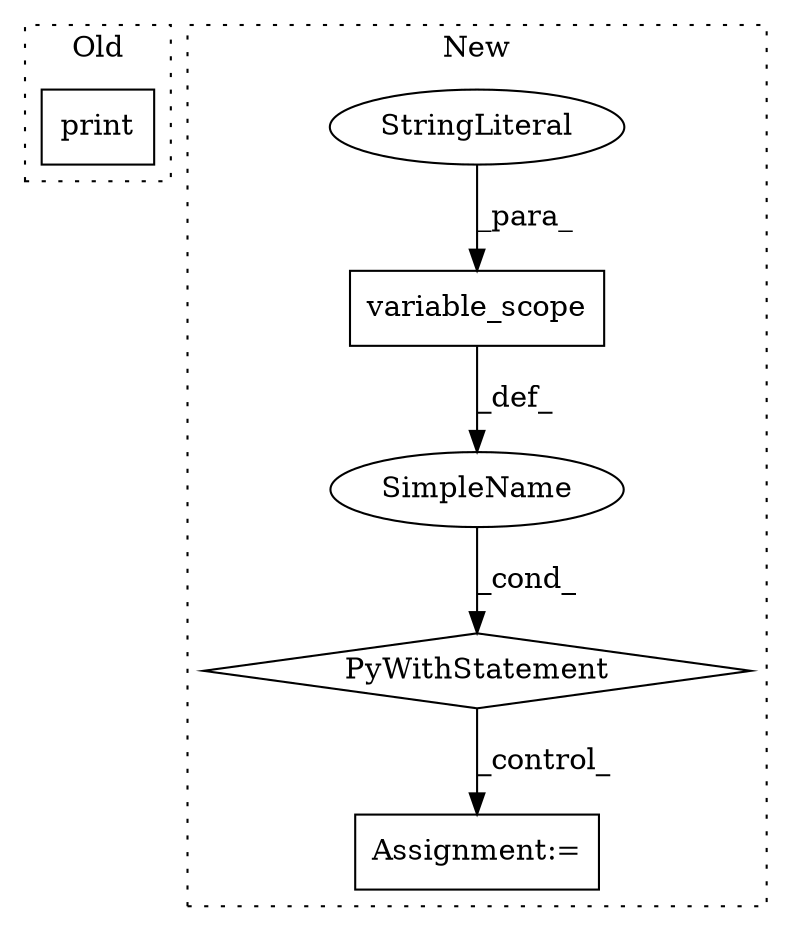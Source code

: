 digraph G {
subgraph cluster0 {
1 [label="print" a="32" s="4646,4682" l="6,1" shape="box"];
label = "Old";
style="dotted";
}
subgraph cluster1 {
2 [label="variable_scope" a="32" s="2801,2828" l="15,1" shape="box"];
3 [label="PyWithStatement" a="104" s="2780,2829" l="10,2" shape="diamond"];
4 [label="StringLiteral" a="45" s="2816" l="7" shape="ellipse"];
5 [label="SimpleName" a="42" s="" l="" shape="ellipse"];
6 [label="Assignment:=" a="7" s="2856" l="1" shape="box"];
label = "New";
style="dotted";
}
2 -> 5 [label="_def_"];
3 -> 6 [label="_control_"];
4 -> 2 [label="_para_"];
5 -> 3 [label="_cond_"];
}